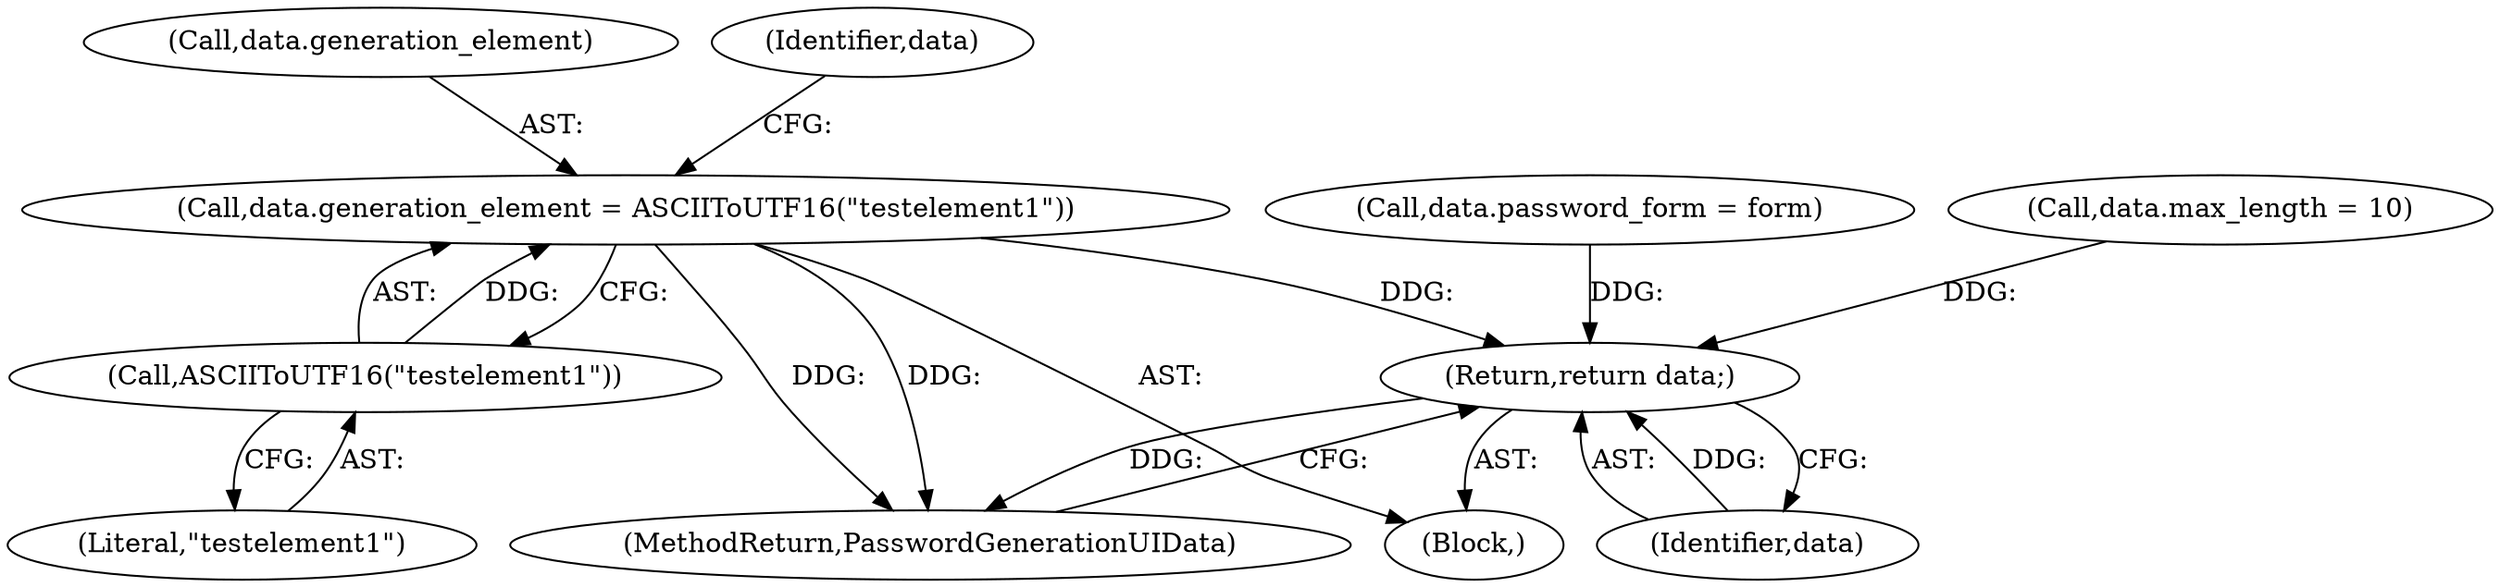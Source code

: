 digraph "1_Chrome_961d0cda4cfc3bcf04aa48ccc32772d63af12d9b_15@del" {
"1000130" [label="(Call,data.generation_element = ASCIIToUTF16(\"testelement1\"))"];
"1000134" [label="(Call,ASCIIToUTF16(\"testelement1\"))"];
"1000141" [label="(Return,return data;)"];
"1000131" [label="(Call,data.generation_element)"];
"1000143" [label="(MethodReturn,PasswordGenerationUIData)"];
"1000142" [label="(Identifier,data)"];
"1000125" [label="(Call,data.password_form = form)"];
"1000136" [label="(Call,data.max_length = 10)"];
"1000134" [label="(Call,ASCIIToUTF16(\"testelement1\"))"];
"1000135" [label="(Literal,\"testelement1\")"];
"1000138" [label="(Identifier,data)"];
"1000141" [label="(Return,return data;)"];
"1000130" [label="(Call,data.generation_element = ASCIIToUTF16(\"testelement1\"))"];
"1000101" [label="(Block,)"];
"1000130" -> "1000101"  [label="AST: "];
"1000130" -> "1000134"  [label="CFG: "];
"1000131" -> "1000130"  [label="AST: "];
"1000134" -> "1000130"  [label="AST: "];
"1000138" -> "1000130"  [label="CFG: "];
"1000130" -> "1000143"  [label="DDG: "];
"1000130" -> "1000143"  [label="DDG: "];
"1000134" -> "1000130"  [label="DDG: "];
"1000130" -> "1000141"  [label="DDG: "];
"1000134" -> "1000135"  [label="CFG: "];
"1000135" -> "1000134"  [label="AST: "];
"1000141" -> "1000101"  [label="AST: "];
"1000141" -> "1000142"  [label="CFG: "];
"1000142" -> "1000141"  [label="AST: "];
"1000143" -> "1000141"  [label="CFG: "];
"1000141" -> "1000143"  [label="DDG: "];
"1000142" -> "1000141"  [label="DDG: "];
"1000125" -> "1000141"  [label="DDG: "];
"1000136" -> "1000141"  [label="DDG: "];
}
